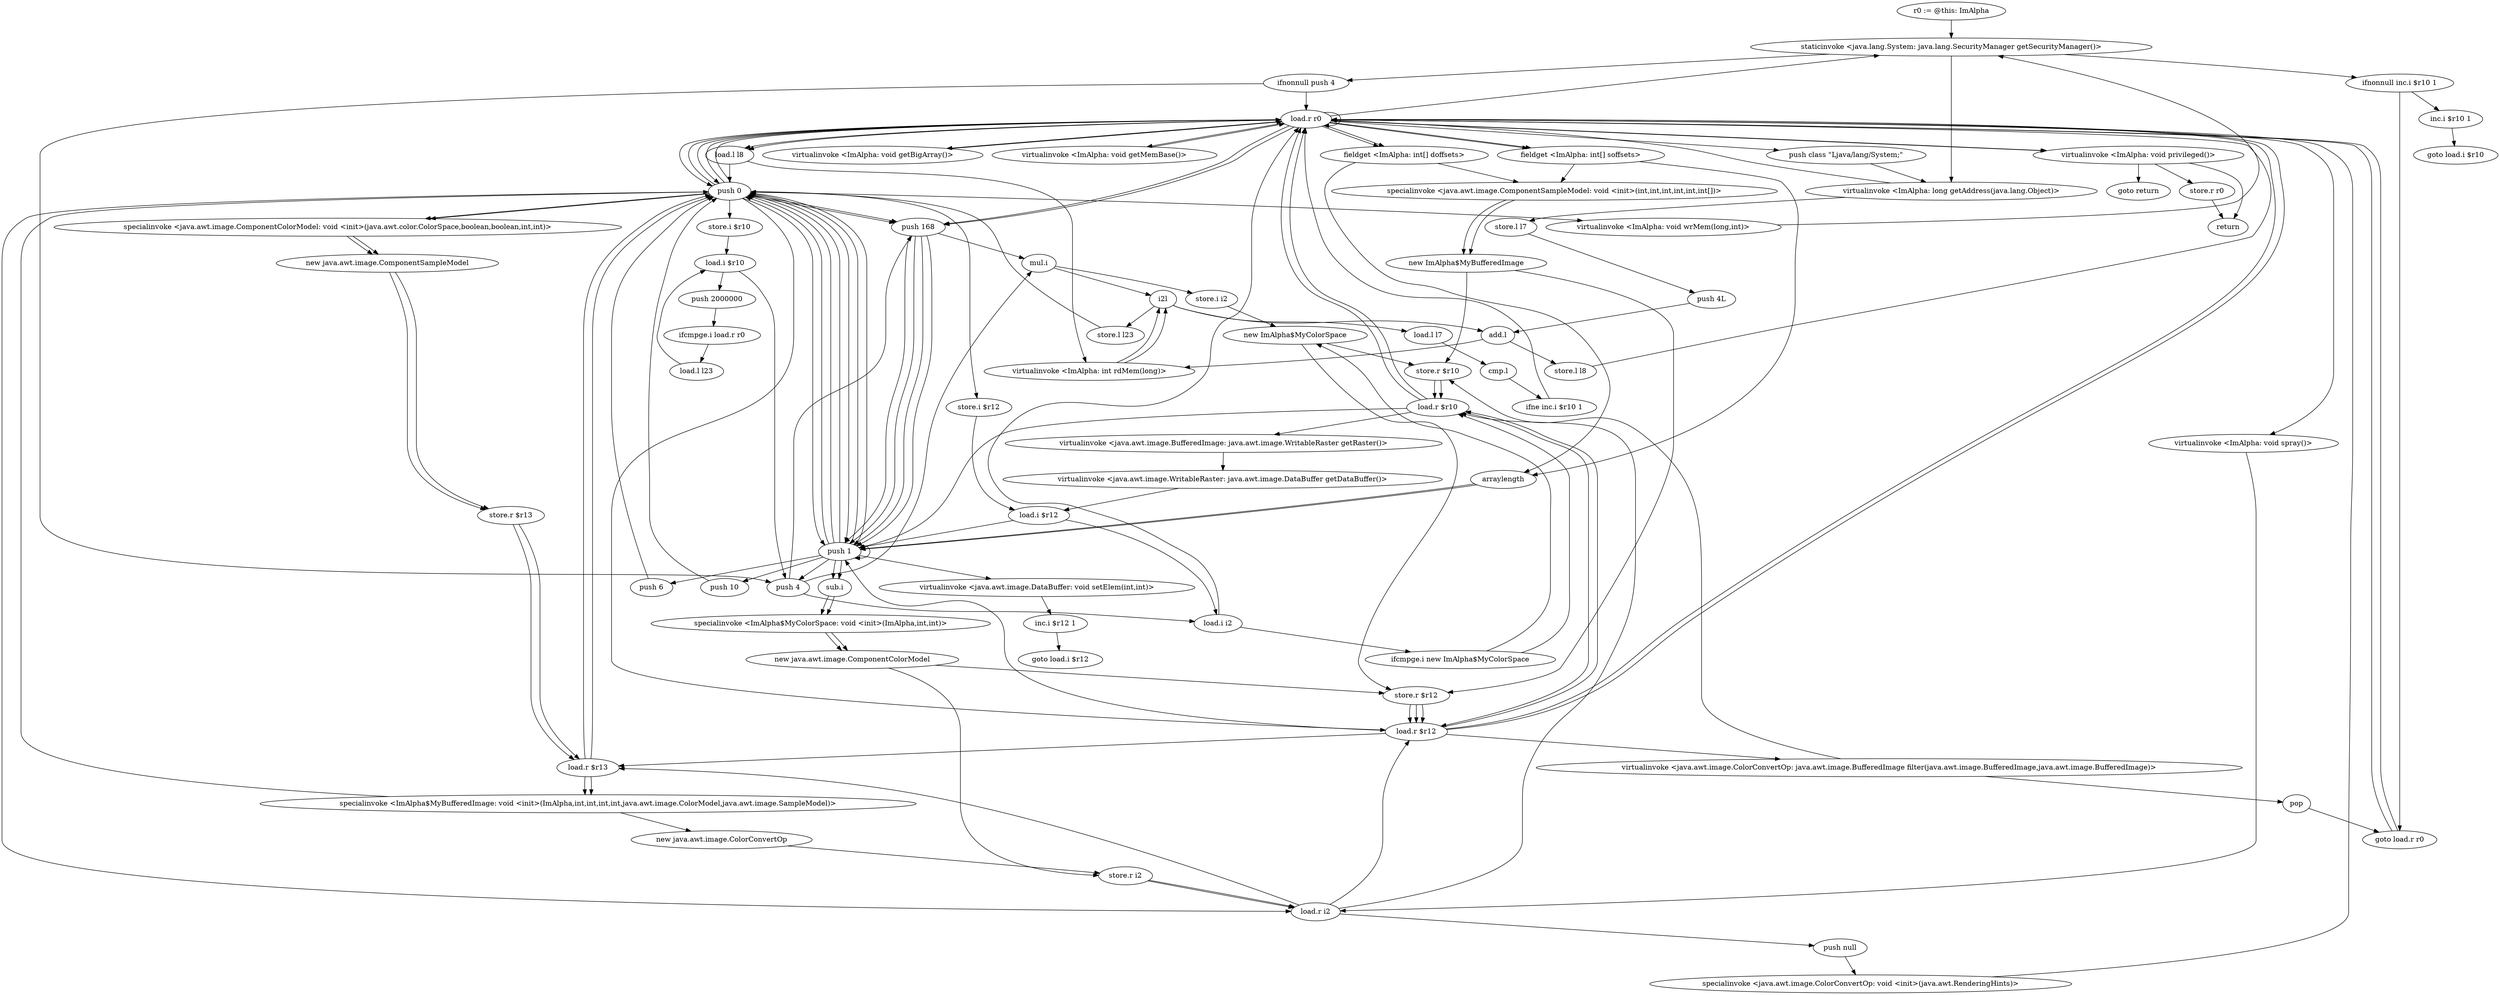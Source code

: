 digraph "" {
    "r0 := @this: ImAlpha"
    "staticinvoke <java.lang.System: java.lang.SecurityManager getSecurityManager()>"
    "r0 := @this: ImAlpha"->"staticinvoke <java.lang.System: java.lang.SecurityManager getSecurityManager()>";
    "ifnonnull push 4"
    "staticinvoke <java.lang.System: java.lang.SecurityManager getSecurityManager()>"->"ifnonnull push 4";
    "load.r r0"
    "ifnonnull push 4"->"load.r r0";
    "virtualinvoke <ImAlpha: void privileged()>"
    "load.r r0"->"virtualinvoke <ImAlpha: void privileged()>";
    "return"
    "virtualinvoke <ImAlpha: void privileged()>"->"return";
    "store.r r0"
    "virtualinvoke <ImAlpha: void privileged()>"->"store.r r0";
    "store.r r0"->"return";
    "push 4"
    "ifnonnull push 4"->"push 4";
    "push 168"
    "push 4"->"push 168";
    "mul.i"
    "push 168"->"mul.i";
    "store.i i2"
    "mul.i"->"store.i i2";
    "new ImAlpha$MyColorSpace"
    "store.i i2"->"new ImAlpha$MyColorSpace";
    "store.r $r10"
    "new ImAlpha$MyColorSpace"->"store.r $r10";
    "load.r $r10"
    "store.r $r10"->"load.r $r10";
    "load.r $r10"->"load.r r0";
    "push 0"
    "load.r r0"->"push 0";
    "push 0"->"load.r r0";
    "fieldget <ImAlpha: int[] soffsets>"
    "load.r r0"->"fieldget <ImAlpha: int[] soffsets>";
    "arraylength"
    "fieldget <ImAlpha: int[] soffsets>"->"arraylength";
    "push 1"
    "arraylength"->"push 1";
    "sub.i"
    "push 1"->"sub.i";
    "specialinvoke <ImAlpha$MyColorSpace: void <init>(ImAlpha,int,int)>"
    "sub.i"->"specialinvoke <ImAlpha$MyColorSpace: void <init>(ImAlpha,int,int)>";
    "new java.awt.image.ComponentColorModel"
    "specialinvoke <ImAlpha$MyColorSpace: void <init>(ImAlpha,int,int)>"->"new java.awt.image.ComponentColorModel";
    "store.r $r12"
    "new java.awt.image.ComponentColorModel"->"store.r $r12";
    "load.r $r12"
    "store.r $r12"->"load.r $r12";
    "load.r $r12"->"load.r $r10";
    "load.r $r10"->"push 1";
    "push 1"->"push 0";
    "push 0"->"push 1";
    "push 1"->"push 0";
    "specialinvoke <java.awt.image.ComponentColorModel: void <init>(java.awt.color.ColorSpace,boolean,boolean,int,int)>"
    "push 0"->"specialinvoke <java.awt.image.ComponentColorModel: void <init>(java.awt.color.ColorSpace,boolean,boolean,int,int)>";
    "new java.awt.image.ComponentSampleModel"
    "specialinvoke <java.awt.image.ComponentColorModel: void <init>(java.awt.color.ColorSpace,boolean,boolean,int,int)>"->"new java.awt.image.ComponentSampleModel";
    "store.r $r13"
    "new java.awt.image.ComponentSampleModel"->"store.r $r13";
    "load.r $r13"
    "store.r $r13"->"load.r $r13";
    "load.r $r13"->"push 0";
    "push 0"->"push 168";
    "push 168"->"push 1";
    "push 1"->"push 4";
    "load.i i2"
    "push 4"->"load.i i2";
    "load.i i2"->"load.r r0";
    "load.r r0"->"fieldget <ImAlpha: int[] soffsets>";
    "specialinvoke <java.awt.image.ComponentSampleModel: void <init>(int,int,int,int,int,int[])>"
    "fieldget <ImAlpha: int[] soffsets>"->"specialinvoke <java.awt.image.ComponentSampleModel: void <init>(int,int,int,int,int,int[])>";
    "new ImAlpha$MyBufferedImage"
    "specialinvoke <java.awt.image.ComponentSampleModel: void <init>(int,int,int,int,int,int[])>"->"new ImAlpha$MyBufferedImage";
    "new ImAlpha$MyBufferedImage"->"store.r $r10";
    "store.r $r10"->"load.r $r10";
    "load.r $r10"->"load.r r0";
    "load.r r0"->"push 168";
    "push 168"->"push 1";
    "push 6"
    "push 1"->"push 6";
    "push 6"->"push 0";
    "push 0"->"load.r $r12";
    "load.r $r12"->"load.r $r13";
    "specialinvoke <ImAlpha$MyBufferedImage: void <init>(ImAlpha,int,int,int,int,java.awt.image.ColorModel,java.awt.image.SampleModel)>"
    "load.r $r13"->"specialinvoke <ImAlpha$MyBufferedImage: void <init>(ImAlpha,int,int,int,int,java.awt.image.ColorModel,java.awt.image.SampleModel)>";
    "specialinvoke <ImAlpha$MyBufferedImage: void <init>(ImAlpha,int,int,int,int,java.awt.image.ColorModel,java.awt.image.SampleModel)>"->"push 0";
    "store.i $r12"
    "push 0"->"store.i $r12";
    "load.i $r12"
    "store.i $r12"->"load.i $r12";
    "load.i $r12"->"load.i i2";
    "ifcmpge.i new ImAlpha$MyColorSpace"
    "load.i i2"->"ifcmpge.i new ImAlpha$MyColorSpace";
    "ifcmpge.i new ImAlpha$MyColorSpace"->"load.r $r10";
    "virtualinvoke <java.awt.image.BufferedImage: java.awt.image.WritableRaster getRaster()>"
    "load.r $r10"->"virtualinvoke <java.awt.image.BufferedImage: java.awt.image.WritableRaster getRaster()>";
    "virtualinvoke <java.awt.image.WritableRaster: java.awt.image.DataBuffer getDataBuffer()>"
    "virtualinvoke <java.awt.image.BufferedImage: java.awt.image.WritableRaster getRaster()>"->"virtualinvoke <java.awt.image.WritableRaster: java.awt.image.DataBuffer getDataBuffer()>";
    "virtualinvoke <java.awt.image.WritableRaster: java.awt.image.DataBuffer getDataBuffer()>"->"load.i $r12";
    "load.i $r12"->"push 1";
    "virtualinvoke <java.awt.image.DataBuffer: void setElem(int,int)>"
    "push 1"->"virtualinvoke <java.awt.image.DataBuffer: void setElem(int,int)>";
    "inc.i $r12 1"
    "virtualinvoke <java.awt.image.DataBuffer: void setElem(int,int)>"->"inc.i $r12 1";
    "goto load.i $r12"
    "inc.i $r12 1"->"goto load.i $r12";
    "ifcmpge.i new ImAlpha$MyColorSpace"->"new ImAlpha$MyColorSpace";
    "new ImAlpha$MyColorSpace"->"store.r $r12";
    "store.r $r12"->"load.r $r12";
    "load.r $r12"->"load.r r0";
    "load.r r0"->"push 0";
    "push 0"->"load.r r0";
    "fieldget <ImAlpha: int[] doffsets>"
    "load.r r0"->"fieldget <ImAlpha: int[] doffsets>";
    "fieldget <ImAlpha: int[] doffsets>"->"arraylength";
    "arraylength"->"push 1";
    "push 1"->"sub.i";
    "sub.i"->"specialinvoke <ImAlpha$MyColorSpace: void <init>(ImAlpha,int,int)>";
    "specialinvoke <ImAlpha$MyColorSpace: void <init>(ImAlpha,int,int)>"->"new java.awt.image.ComponentColorModel";
    "store.r i2"
    "new java.awt.image.ComponentColorModel"->"store.r i2";
    "load.r i2"
    "store.r i2"->"load.r i2";
    "load.r i2"->"load.r $r12";
    "load.r $r12"->"push 1";
    "push 1"->"push 0";
    "push 0"->"push 1";
    "push 1"->"push 0";
    "push 0"->"specialinvoke <java.awt.image.ComponentColorModel: void <init>(java.awt.color.ColorSpace,boolean,boolean,int,int)>";
    "specialinvoke <java.awt.image.ComponentColorModel: void <init>(java.awt.color.ColorSpace,boolean,boolean,int,int)>"->"new java.awt.image.ComponentSampleModel";
    "new java.awt.image.ComponentSampleModel"->"store.r $r13";
    "store.r $r13"->"load.r $r13";
    "load.r $r13"->"push 0";
    "push 0"->"push 168";
    "push 168"->"push 1";
    "push 1"->"push 1";
    "push 1"->"push 0";
    "push 0"->"load.r r0";
    "load.r r0"->"fieldget <ImAlpha: int[] doffsets>";
    "fieldget <ImAlpha: int[] doffsets>"->"specialinvoke <java.awt.image.ComponentSampleModel: void <init>(int,int,int,int,int,int[])>";
    "specialinvoke <java.awt.image.ComponentSampleModel: void <init>(int,int,int,int,int,int[])>"->"new ImAlpha$MyBufferedImage";
    "new ImAlpha$MyBufferedImage"->"store.r $r12";
    "store.r $r12"->"load.r $r12";
    "load.r $r12"->"load.r r0";
    "load.r r0"->"push 168";
    "push 168"->"push 1";
    "push 10"
    "push 1"->"push 10";
    "push 10"->"push 0";
    "push 0"->"load.r i2";
    "load.r i2"->"load.r $r13";
    "load.r $r13"->"specialinvoke <ImAlpha$MyBufferedImage: void <init>(ImAlpha,int,int,int,int,java.awt.image.ColorModel,java.awt.image.SampleModel)>";
    "new java.awt.image.ColorConvertOp"
    "specialinvoke <ImAlpha$MyBufferedImage: void <init>(ImAlpha,int,int,int,int,java.awt.image.ColorModel,java.awt.image.SampleModel)>"->"new java.awt.image.ColorConvertOp";
    "new java.awt.image.ColorConvertOp"->"store.r i2";
    "store.r i2"->"load.r i2";
    "push null"
    "load.r i2"->"push null";
    "specialinvoke <java.awt.image.ColorConvertOp: void <init>(java.awt.RenderingHints)>"
    "push null"->"specialinvoke <java.awt.image.ColorConvertOp: void <init>(java.awt.RenderingHints)>";
    "specialinvoke <java.awt.image.ColorConvertOp: void <init>(java.awt.RenderingHints)>"->"load.r r0";
    "virtualinvoke <ImAlpha: void spray()>"
    "load.r r0"->"virtualinvoke <ImAlpha: void spray()>";
    "virtualinvoke <ImAlpha: void spray()>"->"load.r i2";
    "load.r i2"->"load.r $r10";
    "load.r $r10"->"load.r $r12";
    "virtualinvoke <java.awt.image.ColorConvertOp: java.awt.image.BufferedImage filter(java.awt.image.BufferedImage,java.awt.image.BufferedImage)>"
    "load.r $r12"->"virtualinvoke <java.awt.image.ColorConvertOp: java.awt.image.BufferedImage filter(java.awt.image.BufferedImage,java.awt.image.BufferedImage)>";
    "pop"
    "virtualinvoke <java.awt.image.ColorConvertOp: java.awt.image.BufferedImage filter(java.awt.image.BufferedImage,java.awt.image.BufferedImage)>"->"pop";
    "goto load.r r0"
    "pop"->"goto load.r r0";
    "goto load.r r0"->"load.r r0";
    "virtualinvoke <ImAlpha: void getBigArray()>"
    "load.r r0"->"virtualinvoke <ImAlpha: void getBigArray()>";
    "virtualinvoke <ImAlpha: void getBigArray()>"->"load.r r0";
    "virtualinvoke <ImAlpha: void getMemBase()>"
    "load.r r0"->"virtualinvoke <ImAlpha: void getMemBase()>";
    "virtualinvoke <ImAlpha: void getMemBase()>"->"load.r r0";
    "load.r r0"->"load.r r0";
    "push class \"Ljava/lang/System;\""
    "load.r r0"->"push class \"Ljava/lang/System;\"";
    "virtualinvoke <ImAlpha: long getAddress(java.lang.Object)>"
    "push class \"Ljava/lang/System;\""->"virtualinvoke <ImAlpha: long getAddress(java.lang.Object)>";
    "virtualinvoke <ImAlpha: long getAddress(java.lang.Object)>"->"load.r r0";
    "load.r r0"->"staticinvoke <java.lang.System: java.lang.SecurityManager getSecurityManager()>";
    "staticinvoke <java.lang.System: java.lang.SecurityManager getSecurityManager()>"->"virtualinvoke <ImAlpha: long getAddress(java.lang.Object)>";
    "store.l l7"
    "virtualinvoke <ImAlpha: long getAddress(java.lang.Object)>"->"store.l l7";
    "push 4L"
    "store.l l7"->"push 4L";
    "add.l"
    "push 4L"->"add.l";
    "virtualinvoke <ImAlpha: int rdMem(long)>"
    "add.l"->"virtualinvoke <ImAlpha: int rdMem(long)>";
    "i2l"
    "virtualinvoke <ImAlpha: int rdMem(long)>"->"i2l";
    "store.l l23"
    "i2l"->"store.l l23";
    "store.l l23"->"push 0";
    "store.i $r10"
    "push 0"->"store.i $r10";
    "load.i $r10"
    "store.i $r10"->"load.i $r10";
    "push 2000000"
    "load.i $r10"->"push 2000000";
    "ifcmpge.i load.r r0"
    "push 2000000"->"ifcmpge.i load.r r0";
    "load.l l23"
    "ifcmpge.i load.r r0"->"load.l l23";
    "load.l l23"->"load.i $r10";
    "load.i $r10"->"push 4";
    "push 4"->"mul.i";
    "mul.i"->"i2l";
    "i2l"->"add.l";
    "store.l l8"
    "add.l"->"store.l l8";
    "store.l l8"->"load.r r0";
    "load.l l8"
    "load.r r0"->"load.l l8";
    "load.l l8"->"virtualinvoke <ImAlpha: int rdMem(long)>";
    "virtualinvoke <ImAlpha: int rdMem(long)>"->"i2l";
    "load.l l7"
    "i2l"->"load.l l7";
    "cmp.l"
    "load.l l7"->"cmp.l";
    "ifne inc.i $r10 1"
    "cmp.l"->"ifne inc.i $r10 1";
    "ifne inc.i $r10 1"->"load.r r0";
    "load.r r0"->"load.l l8";
    "load.l l8"->"push 0";
    "virtualinvoke <ImAlpha: void wrMem(long,int)>"
    "push 0"->"virtualinvoke <ImAlpha: void wrMem(long,int)>";
    "virtualinvoke <ImAlpha: void wrMem(long,int)>"->"staticinvoke <java.lang.System: java.lang.SecurityManager getSecurityManager()>";
    "ifnonnull inc.i $r10 1"
    "staticinvoke <java.lang.System: java.lang.SecurityManager getSecurityManager()>"->"ifnonnull inc.i $r10 1";
    "ifnonnull inc.i $r10 1"->"goto load.r r0";
    "goto load.r r0"->"load.r r0";
    "load.r r0"->"virtualinvoke <ImAlpha: void privileged()>";
    "goto return"
    "virtualinvoke <ImAlpha: void privileged()>"->"goto return";
    "inc.i $r10 1"
    "ifnonnull inc.i $r10 1"->"inc.i $r10 1";
    "goto load.i $r10"
    "inc.i $r10 1"->"goto load.i $r10";
    "virtualinvoke <java.awt.image.ColorConvertOp: java.awt.image.BufferedImage filter(java.awt.image.BufferedImage,java.awt.image.BufferedImage)>"->"store.r $r10";
}
